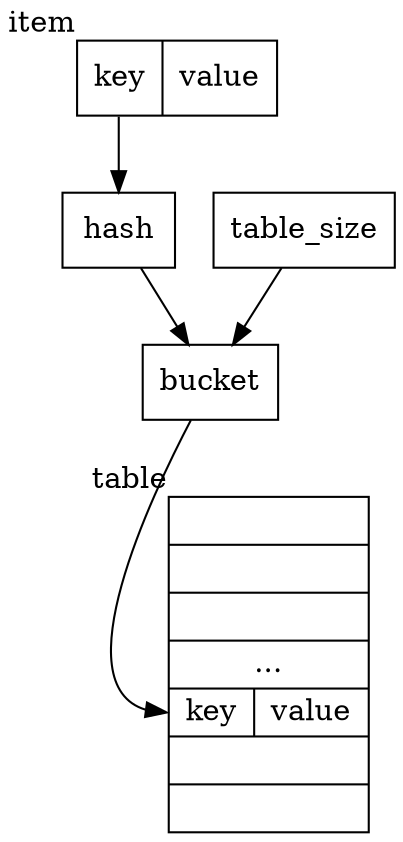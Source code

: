 digraph table{
    node[shape=record]
    entry[xlabel="item" label="<k>key|<v>value"]
    entry:k -> hash 
    hash -> bucket -> hash_table:k
    hash_table[xlabel="table" label="{<f0>|<f1>|<f2>|<f3>...|{<k>key|<v>value}|<f11>|<f12>}"]
    table_size -> bucket
}
